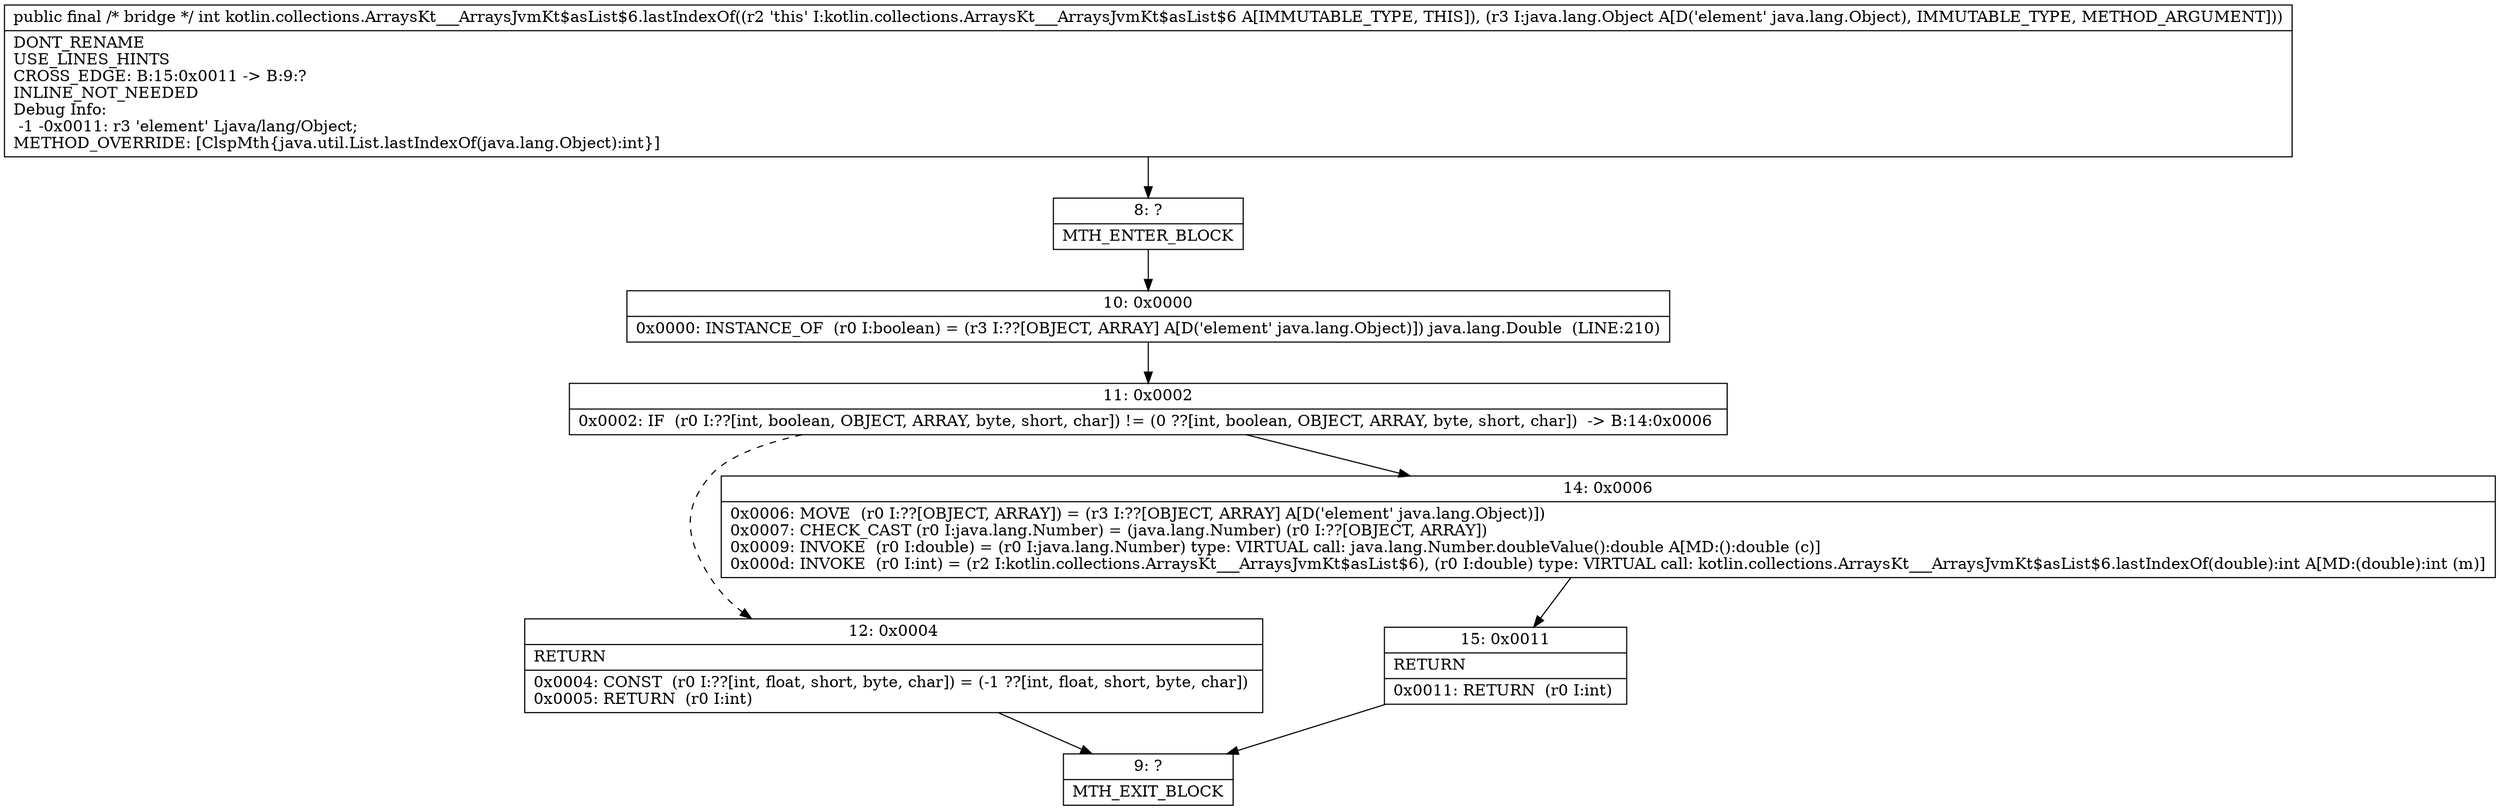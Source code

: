 digraph "CFG forkotlin.collections.ArraysKt___ArraysJvmKt$asList$6.lastIndexOf(Ljava\/lang\/Object;)I" {
Node_8 [shape=record,label="{8\:\ ?|MTH_ENTER_BLOCK\l}"];
Node_10 [shape=record,label="{10\:\ 0x0000|0x0000: INSTANCE_OF  (r0 I:boolean) = (r3 I:??[OBJECT, ARRAY] A[D('element' java.lang.Object)]) java.lang.Double  (LINE:210)\l}"];
Node_11 [shape=record,label="{11\:\ 0x0002|0x0002: IF  (r0 I:??[int, boolean, OBJECT, ARRAY, byte, short, char]) != (0 ??[int, boolean, OBJECT, ARRAY, byte, short, char])  \-\> B:14:0x0006 \l}"];
Node_12 [shape=record,label="{12\:\ 0x0004|RETURN\l|0x0004: CONST  (r0 I:??[int, float, short, byte, char]) = (\-1 ??[int, float, short, byte, char]) \l0x0005: RETURN  (r0 I:int) \l}"];
Node_9 [shape=record,label="{9\:\ ?|MTH_EXIT_BLOCK\l}"];
Node_14 [shape=record,label="{14\:\ 0x0006|0x0006: MOVE  (r0 I:??[OBJECT, ARRAY]) = (r3 I:??[OBJECT, ARRAY] A[D('element' java.lang.Object)]) \l0x0007: CHECK_CAST (r0 I:java.lang.Number) = (java.lang.Number) (r0 I:??[OBJECT, ARRAY]) \l0x0009: INVOKE  (r0 I:double) = (r0 I:java.lang.Number) type: VIRTUAL call: java.lang.Number.doubleValue():double A[MD:():double (c)]\l0x000d: INVOKE  (r0 I:int) = (r2 I:kotlin.collections.ArraysKt___ArraysJvmKt$asList$6), (r0 I:double) type: VIRTUAL call: kotlin.collections.ArraysKt___ArraysJvmKt$asList$6.lastIndexOf(double):int A[MD:(double):int (m)]\l}"];
Node_15 [shape=record,label="{15\:\ 0x0011|RETURN\l|0x0011: RETURN  (r0 I:int) \l}"];
MethodNode[shape=record,label="{public final \/* bridge *\/ int kotlin.collections.ArraysKt___ArraysJvmKt$asList$6.lastIndexOf((r2 'this' I:kotlin.collections.ArraysKt___ArraysJvmKt$asList$6 A[IMMUTABLE_TYPE, THIS]), (r3 I:java.lang.Object A[D('element' java.lang.Object), IMMUTABLE_TYPE, METHOD_ARGUMENT]))  | DONT_RENAME\lUSE_LINES_HINTS\lCROSS_EDGE: B:15:0x0011 \-\> B:9:?\lINLINE_NOT_NEEDED\lDebug Info:\l  \-1 \-0x0011: r3 'element' Ljava\/lang\/Object;\lMETHOD_OVERRIDE: [ClspMth\{java.util.List.lastIndexOf(java.lang.Object):int\}]\l}"];
MethodNode -> Node_8;Node_8 -> Node_10;
Node_10 -> Node_11;
Node_11 -> Node_12[style=dashed];
Node_11 -> Node_14;
Node_12 -> Node_9;
Node_14 -> Node_15;
Node_15 -> Node_9;
}

